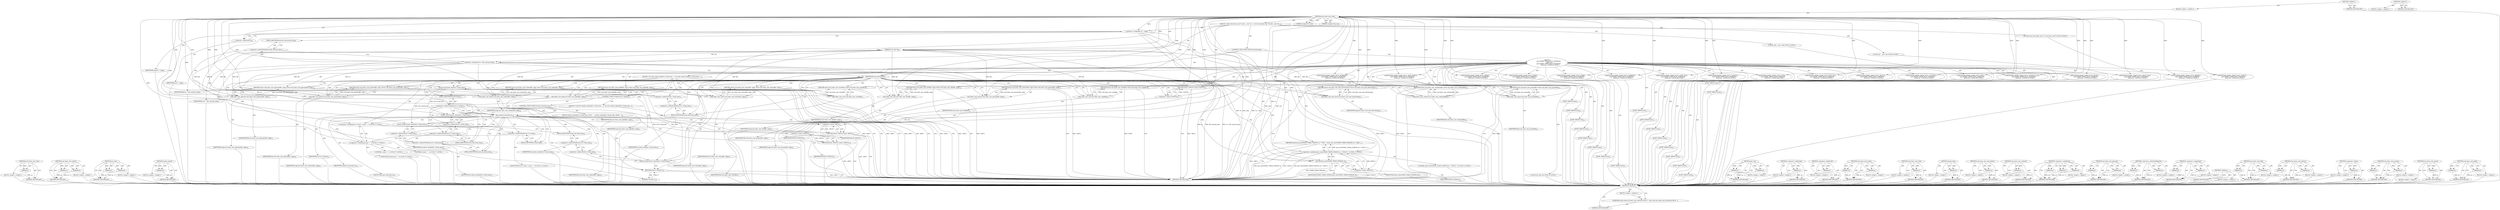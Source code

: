 digraph "&lt;global&gt;" {
vulnerable_278 [label=<(METHOD,snd_timer_user_start)>];
vulnerable_279 [label=<(PARAM,p1)>];
vulnerable_280 [label=<(BLOCK,&lt;empty&gt;,&lt;empty&gt;)>];
vulnerable_281 [label=<(METHOD_RETURN,ANY)>];
vulnerable_258 [label=<(METHOD,snd_timer_user_tselect)>];
vulnerable_259 [label=<(PARAM,p1)>];
vulnerable_260 [label=<(PARAM,p2)>];
vulnerable_261 [label=<(BLOCK,&lt;empty&gt;,&lt;empty&gt;)>];
vulnerable_262 [label=<(METHOD_RETURN,ANY)>];
vulnerable_213 [label=<(METHOD,put_user)>];
vulnerable_214 [label=<(PARAM,p1)>];
vulnerable_215 [label=<(PARAM,p2)>];
vulnerable_216 [label=<(BLOCK,&lt;empty&gt;,&lt;empty&gt;)>];
vulnerable_217 [label=<(METHOD_RETURN,ANY)>];
vulnerable_234 [label=<(METHOD,mutex_unlock)>];
vulnerable_235 [label=<(PARAM,p1)>];
vulnerable_236 [label=<(BLOCK,&lt;empty&gt;,&lt;empty&gt;)>];
vulnerable_237 [label=<(METHOD_RETURN,ANY)>];
vulnerable_6 [label=<(METHOD,&lt;global&gt;)<SUB>1</SUB>>];
vulnerable_7 [label=<(BLOCK,&lt;empty&gt;,&lt;empty&gt;)<SUB>1</SUB>>];
vulnerable_8 [label=<(METHOD,snd_timer_user_ioctl)<SUB>1</SUB>>];
vulnerable_9 [label=<(PARAM,struct file *file)<SUB>1</SUB>>];
vulnerable_10 [label=<(PARAM,unsigned int cmd)<SUB>1</SUB>>];
vulnerable_11 [label=<(PARAM,unsigned long arg)<SUB>2</SUB>>];
vulnerable_12 [label=<(BLOCK,{
 	struct snd_timer_user *tu;
	void __user *ar...,{
 	struct snd_timer_user *tu;
	void __user *ar...)<SUB>3</SUB>>];
vulnerable_13 [label="<(LOCAL,struct snd_timer_user* tu: snd_timer_user*)<SUB>4</SUB>>"];
vulnerable_14 [label="<(LOCAL,void __user: void)<SUB>5</SUB>>"];
vulnerable_15 [label="<(LOCAL,int __user: int)<SUB>6</SUB>>"];
vulnerable_16 [label=<(&lt;operator&gt;.assignment,*p = argp)<SUB>6</SUB>>];
vulnerable_17 [label=<(&lt;operator&gt;.indirection,*p)<SUB>6</SUB>>];
vulnerable_18 [label=<(IDENTIFIER,p,*p = argp)<SUB>6</SUB>>];
vulnerable_19 [label=<(IDENTIFIER,argp,*p = argp)<SUB>6</SUB>>];
vulnerable_20 [label=<(&lt;operator&gt;.assignment,tu = file-&gt;private_data)<SUB>8</SUB>>];
vulnerable_21 [label=<(IDENTIFIER,tu,tu = file-&gt;private_data)<SUB>8</SUB>>];
vulnerable_22 [label=<(&lt;operator&gt;.indirectFieldAccess,file-&gt;private_data)<SUB>8</SUB>>];
vulnerable_23 [label=<(IDENTIFIER,file,tu = file-&gt;private_data)<SUB>8</SUB>>];
vulnerable_24 [label=<(FIELD_IDENTIFIER,private_data,private_data)<SUB>8</SUB>>];
vulnerable_25 [label=<(CONTROL_STRUCTURE,SWITCH,switch(cmd))<SUB>9</SUB>>];
vulnerable_26 [label=<(IDENTIFIER,cmd,switch(cmd))<SUB>9</SUB>>];
vulnerable_27 [label="<(BLOCK,{
	case SNDRV_TIMER_IOCTL_PVERSION:
		return pu...,{
	case SNDRV_TIMER_IOCTL_PVERSION:
		return pu...)<SUB>9</SUB>>"];
vulnerable_28 [label=<(JUMP_TARGET,case)<SUB>10</SUB>>];
vulnerable_29 [label="<(IDENTIFIER,SNDRV_TIMER_IOCTL_PVERSION,{
	case SNDRV_TIMER_IOCTL_PVERSION:
		return pu...)<SUB>10</SUB>>"];
vulnerable_30 [label=<(RETURN,return put_user(SNDRV_TIMER_VERSION, p) ? -EFAU...,return put_user(SNDRV_TIMER_VERSION, p) ? -EFAU...)<SUB>11</SUB>>];
vulnerable_31 [label="<(&lt;operator&gt;.conditional,put_user(SNDRV_TIMER_VERSION, p) ? -EFAULT : 0)<SUB>11</SUB>>"];
vulnerable_32 [label=<(put_user,put_user(SNDRV_TIMER_VERSION, p))<SUB>11</SUB>>];
vulnerable_33 [label=<(IDENTIFIER,SNDRV_TIMER_VERSION,put_user(SNDRV_TIMER_VERSION, p))<SUB>11</SUB>>];
vulnerable_34 [label=<(IDENTIFIER,p,put_user(SNDRV_TIMER_VERSION, p))<SUB>11</SUB>>];
vulnerable_35 [label=<(&lt;operator&gt;.minus,-EFAULT)<SUB>11</SUB>>];
vulnerable_36 [label=<(IDENTIFIER,EFAULT,-EFAULT)<SUB>11</SUB>>];
vulnerable_37 [label="<(LITERAL,0,put_user(SNDRV_TIMER_VERSION, p) ? -EFAULT : 0)<SUB>11</SUB>>"];
vulnerable_38 [label=<(JUMP_TARGET,case)<SUB>12</SUB>>];
vulnerable_39 [label="<(IDENTIFIER,SNDRV_TIMER_IOCTL_NEXT_DEVICE,{
	case SNDRV_TIMER_IOCTL_PVERSION:
		return pu...)<SUB>12</SUB>>"];
vulnerable_40 [label=<(RETURN,return snd_timer_user_next_device(argp);,return snd_timer_user_next_device(argp);)<SUB>13</SUB>>];
vulnerable_41 [label=<(snd_timer_user_next_device,snd_timer_user_next_device(argp))<SUB>13</SUB>>];
vulnerable_42 [label=<(IDENTIFIER,argp,snd_timer_user_next_device(argp))<SUB>13</SUB>>];
vulnerable_43 [label=<(JUMP_TARGET,case)<SUB>14</SUB>>];
vulnerable_44 [label="<(IDENTIFIER,SNDRV_TIMER_IOCTL_TREAD,{
	case SNDRV_TIMER_IOCTL_PVERSION:
		return pu...)<SUB>14</SUB>>"];
vulnerable_45 [label=<(BLOCK,{
 		int xarg;
 
		mutex_lock(&amp;tu-&gt;tread_sem);
...,{
 		int xarg;
 
		mutex_lock(&amp;tu-&gt;tread_sem);
...)<SUB>15</SUB>>];
vulnerable_46 [label="<(LOCAL,int xarg: int)<SUB>16</SUB>>"];
vulnerable_47 [label=<(mutex_lock,mutex_lock(&amp;tu-&gt;tread_sem))<SUB>18</SUB>>];
vulnerable_48 [label=<(&lt;operator&gt;.addressOf,&amp;tu-&gt;tread_sem)<SUB>18</SUB>>];
vulnerable_49 [label=<(&lt;operator&gt;.indirectFieldAccess,tu-&gt;tread_sem)<SUB>18</SUB>>];
vulnerable_50 [label=<(IDENTIFIER,tu,mutex_lock(&amp;tu-&gt;tread_sem))<SUB>18</SUB>>];
vulnerable_51 [label=<(FIELD_IDENTIFIER,tread_sem,tread_sem)<SUB>18</SUB>>];
vulnerable_52 [label=<(CONTROL_STRUCTURE,IF,if (tu-&gt;timeri))<SUB>19</SUB>>];
vulnerable_53 [label=<(&lt;operator&gt;.indirectFieldAccess,tu-&gt;timeri)<SUB>19</SUB>>];
vulnerable_54 [label=<(IDENTIFIER,tu,if (tu-&gt;timeri))<SUB>19</SUB>>];
vulnerable_55 [label=<(FIELD_IDENTIFIER,timeri,timeri)<SUB>19</SUB>>];
vulnerable_56 [label=<(BLOCK,{	/* too late */
			mutex_unlock(&amp;tu-&gt;tread_sem...,{	/* too late */
			mutex_unlock(&amp;tu-&gt;tread_sem...)<SUB>19</SUB>>];
vulnerable_57 [label=<(mutex_unlock,mutex_unlock(&amp;tu-&gt;tread_sem))<SUB>20</SUB>>];
vulnerable_58 [label=<(&lt;operator&gt;.addressOf,&amp;tu-&gt;tread_sem)<SUB>20</SUB>>];
vulnerable_59 [label=<(&lt;operator&gt;.indirectFieldAccess,tu-&gt;tread_sem)<SUB>20</SUB>>];
vulnerable_60 [label=<(IDENTIFIER,tu,mutex_unlock(&amp;tu-&gt;tread_sem))<SUB>20</SUB>>];
vulnerable_61 [label=<(FIELD_IDENTIFIER,tread_sem,tread_sem)<SUB>20</SUB>>];
vulnerable_62 [label=<(RETURN,return -EBUSY;,return -EBUSY;)<SUB>21</SUB>>];
vulnerable_63 [label=<(&lt;operator&gt;.minus,-EBUSY)<SUB>21</SUB>>];
vulnerable_64 [label=<(IDENTIFIER,EBUSY,-EBUSY)<SUB>21</SUB>>];
vulnerable_65 [label=<(CONTROL_STRUCTURE,IF,if (get_user(xarg, p)))<SUB>23</SUB>>];
vulnerable_66 [label=<(get_user,get_user(xarg, p))<SUB>23</SUB>>];
vulnerable_67 [label=<(IDENTIFIER,xarg,get_user(xarg, p))<SUB>23</SUB>>];
vulnerable_68 [label=<(IDENTIFIER,p,get_user(xarg, p))<SUB>23</SUB>>];
vulnerable_69 [label=<(BLOCK,{
			mutex_unlock(&amp;tu-&gt;tread_sem);
 			return -...,{
			mutex_unlock(&amp;tu-&gt;tread_sem);
 			return -...)<SUB>23</SUB>>];
vulnerable_70 [label=<(mutex_unlock,mutex_unlock(&amp;tu-&gt;tread_sem))<SUB>24</SUB>>];
vulnerable_71 [label=<(&lt;operator&gt;.addressOf,&amp;tu-&gt;tread_sem)<SUB>24</SUB>>];
vulnerable_72 [label=<(&lt;operator&gt;.indirectFieldAccess,tu-&gt;tread_sem)<SUB>24</SUB>>];
vulnerable_73 [label=<(IDENTIFIER,tu,mutex_unlock(&amp;tu-&gt;tread_sem))<SUB>24</SUB>>];
vulnerable_74 [label=<(FIELD_IDENTIFIER,tread_sem,tread_sem)<SUB>24</SUB>>];
vulnerable_75 [label=<(RETURN,return -EFAULT;,return -EFAULT;)<SUB>25</SUB>>];
vulnerable_76 [label=<(&lt;operator&gt;.minus,-EFAULT)<SUB>25</SUB>>];
vulnerable_77 [label=<(IDENTIFIER,EFAULT,-EFAULT)<SUB>25</SUB>>];
vulnerable_78 [label="<(&lt;operator&gt;.assignment,tu-&gt;tread = xarg ? 1 : 0)<SUB>27</SUB>>"];
vulnerable_79 [label=<(&lt;operator&gt;.indirectFieldAccess,tu-&gt;tread)<SUB>27</SUB>>];
vulnerable_80 [label="<(IDENTIFIER,tu,tu-&gt;tread = xarg ? 1 : 0)<SUB>27</SUB>>"];
vulnerable_81 [label=<(FIELD_IDENTIFIER,tread,tread)<SUB>27</SUB>>];
vulnerable_82 [label="<(&lt;operator&gt;.conditional,xarg ? 1 : 0)<SUB>27</SUB>>"];
vulnerable_83 [label="<(IDENTIFIER,xarg,xarg ? 1 : 0)<SUB>27</SUB>>"];
vulnerable_84 [label="<(LITERAL,1,xarg ? 1 : 0)<SUB>27</SUB>>"];
vulnerable_85 [label="<(LITERAL,0,xarg ? 1 : 0)<SUB>27</SUB>>"];
vulnerable_86 [label=<(mutex_unlock,mutex_unlock(&amp;tu-&gt;tread_sem))<SUB>28</SUB>>];
vulnerable_87 [label=<(&lt;operator&gt;.addressOf,&amp;tu-&gt;tread_sem)<SUB>28</SUB>>];
vulnerable_88 [label=<(&lt;operator&gt;.indirectFieldAccess,tu-&gt;tread_sem)<SUB>28</SUB>>];
vulnerable_89 [label=<(IDENTIFIER,tu,mutex_unlock(&amp;tu-&gt;tread_sem))<SUB>28</SUB>>];
vulnerable_90 [label=<(FIELD_IDENTIFIER,tread_sem,tread_sem)<SUB>28</SUB>>];
vulnerable_91 [label=<(RETURN,return 0;,return 0;)<SUB>29</SUB>>];
vulnerable_92 [label=<(LITERAL,0,return 0;)<SUB>29</SUB>>];
vulnerable_93 [label=<(JUMP_TARGET,case)<SUB>31</SUB>>];
vulnerable_94 [label="<(IDENTIFIER,SNDRV_TIMER_IOCTL_GINFO,{
	case SNDRV_TIMER_IOCTL_PVERSION:
		return pu...)<SUB>31</SUB>>"];
vulnerable_95 [label=<(RETURN,return snd_timer_user_ginfo(file, argp);,return snd_timer_user_ginfo(file, argp);)<SUB>32</SUB>>];
vulnerable_96 [label=<(snd_timer_user_ginfo,snd_timer_user_ginfo(file, argp))<SUB>32</SUB>>];
vulnerable_97 [label=<(IDENTIFIER,file,snd_timer_user_ginfo(file, argp))<SUB>32</SUB>>];
vulnerable_98 [label=<(IDENTIFIER,argp,snd_timer_user_ginfo(file, argp))<SUB>32</SUB>>];
vulnerable_99 [label=<(JUMP_TARGET,case)<SUB>33</SUB>>];
vulnerable_100 [label="<(IDENTIFIER,SNDRV_TIMER_IOCTL_GPARAMS,{
	case SNDRV_TIMER_IOCTL_PVERSION:
		return pu...)<SUB>33</SUB>>"];
vulnerable_101 [label=<(RETURN,return snd_timer_user_gparams(file, argp);,return snd_timer_user_gparams(file, argp);)<SUB>34</SUB>>];
vulnerable_102 [label=<(snd_timer_user_gparams,snd_timer_user_gparams(file, argp))<SUB>34</SUB>>];
vulnerable_103 [label=<(IDENTIFIER,file,snd_timer_user_gparams(file, argp))<SUB>34</SUB>>];
vulnerable_104 [label=<(IDENTIFIER,argp,snd_timer_user_gparams(file, argp))<SUB>34</SUB>>];
vulnerable_105 [label=<(JUMP_TARGET,case)<SUB>35</SUB>>];
vulnerable_106 [label="<(IDENTIFIER,SNDRV_TIMER_IOCTL_GSTATUS,{
	case SNDRV_TIMER_IOCTL_PVERSION:
		return pu...)<SUB>35</SUB>>"];
vulnerable_107 [label=<(RETURN,return snd_timer_user_gstatus(file, argp);,return snd_timer_user_gstatus(file, argp);)<SUB>36</SUB>>];
vulnerable_108 [label=<(snd_timer_user_gstatus,snd_timer_user_gstatus(file, argp))<SUB>36</SUB>>];
vulnerable_109 [label=<(IDENTIFIER,file,snd_timer_user_gstatus(file, argp))<SUB>36</SUB>>];
vulnerable_110 [label=<(IDENTIFIER,argp,snd_timer_user_gstatus(file, argp))<SUB>36</SUB>>];
vulnerable_111 [label=<(JUMP_TARGET,case)<SUB>37</SUB>>];
vulnerable_112 [label="<(IDENTIFIER,SNDRV_TIMER_IOCTL_SELECT,{
	case SNDRV_TIMER_IOCTL_PVERSION:
		return pu...)<SUB>37</SUB>>"];
vulnerable_113 [label=<(RETURN,return snd_timer_user_tselect(file, argp);,return snd_timer_user_tselect(file, argp);)<SUB>38</SUB>>];
vulnerable_114 [label=<(snd_timer_user_tselect,snd_timer_user_tselect(file, argp))<SUB>38</SUB>>];
vulnerable_115 [label=<(IDENTIFIER,file,snd_timer_user_tselect(file, argp))<SUB>38</SUB>>];
vulnerable_116 [label=<(IDENTIFIER,argp,snd_timer_user_tselect(file, argp))<SUB>38</SUB>>];
vulnerable_117 [label=<(JUMP_TARGET,case)<SUB>39</SUB>>];
vulnerable_118 [label="<(IDENTIFIER,SNDRV_TIMER_IOCTL_INFO,{
	case SNDRV_TIMER_IOCTL_PVERSION:
		return pu...)<SUB>39</SUB>>"];
vulnerable_119 [label=<(RETURN,return snd_timer_user_info(file, argp);,return snd_timer_user_info(file, argp);)<SUB>40</SUB>>];
vulnerable_120 [label=<(snd_timer_user_info,snd_timer_user_info(file, argp))<SUB>40</SUB>>];
vulnerable_121 [label=<(IDENTIFIER,file,snd_timer_user_info(file, argp))<SUB>40</SUB>>];
vulnerable_122 [label=<(IDENTIFIER,argp,snd_timer_user_info(file, argp))<SUB>40</SUB>>];
vulnerable_123 [label=<(JUMP_TARGET,case)<SUB>41</SUB>>];
vulnerable_124 [label="<(IDENTIFIER,SNDRV_TIMER_IOCTL_PARAMS,{
	case SNDRV_TIMER_IOCTL_PVERSION:
		return pu...)<SUB>41</SUB>>"];
vulnerable_125 [label=<(RETURN,return snd_timer_user_params(file, argp);,return snd_timer_user_params(file, argp);)<SUB>42</SUB>>];
vulnerable_126 [label=<(snd_timer_user_params,snd_timer_user_params(file, argp))<SUB>42</SUB>>];
vulnerable_127 [label=<(IDENTIFIER,file,snd_timer_user_params(file, argp))<SUB>42</SUB>>];
vulnerable_128 [label=<(IDENTIFIER,argp,snd_timer_user_params(file, argp))<SUB>42</SUB>>];
vulnerable_129 [label=<(JUMP_TARGET,case)<SUB>43</SUB>>];
vulnerable_130 [label="<(IDENTIFIER,SNDRV_TIMER_IOCTL_STATUS,{
	case SNDRV_TIMER_IOCTL_PVERSION:
		return pu...)<SUB>43</SUB>>"];
vulnerable_131 [label=<(RETURN,return snd_timer_user_status(file, argp);,return snd_timer_user_status(file, argp);)<SUB>44</SUB>>];
vulnerable_132 [label=<(snd_timer_user_status,snd_timer_user_status(file, argp))<SUB>44</SUB>>];
vulnerable_133 [label=<(IDENTIFIER,file,snd_timer_user_status(file, argp))<SUB>44</SUB>>];
vulnerable_134 [label=<(IDENTIFIER,argp,snd_timer_user_status(file, argp))<SUB>44</SUB>>];
vulnerable_135 [label=<(JUMP_TARGET,case)<SUB>45</SUB>>];
vulnerable_136 [label="<(IDENTIFIER,SNDRV_TIMER_IOCTL_START,{
	case SNDRV_TIMER_IOCTL_PVERSION:
		return pu...)<SUB>45</SUB>>"];
vulnerable_137 [label=<(JUMP_TARGET,case)<SUB>46</SUB>>];
vulnerable_138 [label="<(IDENTIFIER,SNDRV_TIMER_IOCTL_START_OLD,{
	case SNDRV_TIMER_IOCTL_PVERSION:
		return pu...)<SUB>46</SUB>>"];
vulnerable_139 [label=<(RETURN,return snd_timer_user_start(file);,return snd_timer_user_start(file);)<SUB>47</SUB>>];
vulnerable_140 [label=<(snd_timer_user_start,snd_timer_user_start(file))<SUB>47</SUB>>];
vulnerable_141 [label=<(IDENTIFIER,file,snd_timer_user_start(file))<SUB>47</SUB>>];
vulnerable_142 [label=<(JUMP_TARGET,case)<SUB>48</SUB>>];
vulnerable_143 [label="<(IDENTIFIER,SNDRV_TIMER_IOCTL_STOP,{
	case SNDRV_TIMER_IOCTL_PVERSION:
		return pu...)<SUB>48</SUB>>"];
vulnerable_144 [label=<(JUMP_TARGET,case)<SUB>49</SUB>>];
vulnerable_145 [label="<(IDENTIFIER,SNDRV_TIMER_IOCTL_STOP_OLD,{
	case SNDRV_TIMER_IOCTL_PVERSION:
		return pu...)<SUB>49</SUB>>"];
vulnerable_146 [label=<(RETURN,return snd_timer_user_stop(file);,return snd_timer_user_stop(file);)<SUB>50</SUB>>];
vulnerable_147 [label=<(snd_timer_user_stop,snd_timer_user_stop(file))<SUB>50</SUB>>];
vulnerable_148 [label=<(IDENTIFIER,file,snd_timer_user_stop(file))<SUB>50</SUB>>];
vulnerable_149 [label=<(JUMP_TARGET,case)<SUB>51</SUB>>];
vulnerable_150 [label="<(IDENTIFIER,SNDRV_TIMER_IOCTL_CONTINUE,{
	case SNDRV_TIMER_IOCTL_PVERSION:
		return pu...)<SUB>51</SUB>>"];
vulnerable_151 [label=<(JUMP_TARGET,case)<SUB>52</SUB>>];
vulnerable_152 [label="<(IDENTIFIER,SNDRV_TIMER_IOCTL_CONTINUE_OLD,{
	case SNDRV_TIMER_IOCTL_PVERSION:
		return pu...)<SUB>52</SUB>>"];
vulnerable_153 [label=<(RETURN,return snd_timer_user_continue(file);,return snd_timer_user_continue(file);)<SUB>53</SUB>>];
vulnerable_154 [label=<(snd_timer_user_continue,snd_timer_user_continue(file))<SUB>53</SUB>>];
vulnerable_155 [label=<(IDENTIFIER,file,snd_timer_user_continue(file))<SUB>53</SUB>>];
vulnerable_156 [label=<(JUMP_TARGET,case)<SUB>54</SUB>>];
vulnerable_157 [label="<(IDENTIFIER,SNDRV_TIMER_IOCTL_PAUSE,{
	case SNDRV_TIMER_IOCTL_PVERSION:
		return pu...)<SUB>54</SUB>>"];
vulnerable_158 [label=<(JUMP_TARGET,case)<SUB>55</SUB>>];
vulnerable_159 [label="<(IDENTIFIER,SNDRV_TIMER_IOCTL_PAUSE_OLD,{
	case SNDRV_TIMER_IOCTL_PVERSION:
		return pu...)<SUB>55</SUB>>"];
vulnerable_160 [label=<(RETURN,return snd_timer_user_pause(file);,return snd_timer_user_pause(file);)<SUB>56</SUB>>];
vulnerable_161 [label=<(snd_timer_user_pause,snd_timer_user_pause(file))<SUB>56</SUB>>];
vulnerable_162 [label=<(IDENTIFIER,file,snd_timer_user_pause(file))<SUB>56</SUB>>];
vulnerable_163 [label=<(RETURN,return -ENOTTY;,return -ENOTTY;)<SUB>58</SUB>>];
vulnerable_164 [label=<(&lt;operator&gt;.minus,-ENOTTY)<SUB>58</SUB>>];
vulnerable_165 [label=<(IDENTIFIER,ENOTTY,-ENOTTY)<SUB>58</SUB>>];
vulnerable_166 [label=<(METHOD_RETURN,long)<SUB>1</SUB>>];
vulnerable_168 [label=<(METHOD_RETURN,ANY)<SUB>1</SUB>>];
vulnerable_238 [label=<(METHOD,get_user)>];
vulnerable_239 [label=<(PARAM,p1)>];
vulnerable_240 [label=<(PARAM,p2)>];
vulnerable_241 [label=<(BLOCK,&lt;empty&gt;,&lt;empty&gt;)>];
vulnerable_242 [label=<(METHOD_RETURN,ANY)>];
vulnerable_198 [label=<(METHOD,&lt;operator&gt;.indirection)>];
vulnerable_199 [label=<(PARAM,p1)>];
vulnerable_200 [label=<(BLOCK,&lt;empty&gt;,&lt;empty&gt;)>];
vulnerable_201 [label=<(METHOD_RETURN,ANY)>];
vulnerable_230 [label=<(METHOD,&lt;operator&gt;.addressOf)>];
vulnerable_231 [label=<(PARAM,p1)>];
vulnerable_232 [label=<(BLOCK,&lt;empty&gt;,&lt;empty&gt;)>];
vulnerable_233 [label=<(METHOD_RETURN,ANY)>];
vulnerable_273 [label=<(METHOD,snd_timer_user_status)>];
vulnerable_274 [label=<(PARAM,p1)>];
vulnerable_275 [label=<(PARAM,p2)>];
vulnerable_276 [label=<(BLOCK,&lt;empty&gt;,&lt;empty&gt;)>];
vulnerable_277 [label=<(METHOD_RETURN,ANY)>];
vulnerable_282 [label=<(METHOD,snd_timer_user_stop)>];
vulnerable_283 [label=<(PARAM,p1)>];
vulnerable_284 [label=<(BLOCK,&lt;empty&gt;,&lt;empty&gt;)>];
vulnerable_285 [label=<(METHOD_RETURN,ANY)>];
vulnerable_226 [label=<(METHOD,mutex_lock)>];
vulnerable_227 [label=<(PARAM,p1)>];
vulnerable_228 [label=<(BLOCK,&lt;empty&gt;,&lt;empty&gt;)>];
vulnerable_229 [label=<(METHOD_RETURN,ANY)>];
vulnerable_222 [label=<(METHOD,snd_timer_user_next_device)>];
vulnerable_223 [label=<(PARAM,p1)>];
vulnerable_224 [label=<(BLOCK,&lt;empty&gt;,&lt;empty&gt;)>];
vulnerable_225 [label=<(METHOD_RETURN,ANY)>];
vulnerable_286 [label=<(METHOD,snd_timer_user_continue)>];
vulnerable_287 [label=<(PARAM,p1)>];
vulnerable_288 [label=<(BLOCK,&lt;empty&gt;,&lt;empty&gt;)>];
vulnerable_289 [label=<(METHOD_RETURN,ANY)>];
vulnerable_207 [label=<(METHOD,&lt;operator&gt;.conditional)>];
vulnerable_208 [label=<(PARAM,p1)>];
vulnerable_209 [label=<(PARAM,p2)>];
vulnerable_210 [label=<(PARAM,p3)>];
vulnerable_211 [label=<(BLOCK,&lt;empty&gt;,&lt;empty&gt;)>];
vulnerable_212 [label=<(METHOD_RETURN,ANY)>];
vulnerable_248 [label=<(METHOD,snd_timer_user_gparams)>];
vulnerable_249 [label=<(PARAM,p1)>];
vulnerable_250 [label=<(PARAM,p2)>];
vulnerable_251 [label=<(BLOCK,&lt;empty&gt;,&lt;empty&gt;)>];
vulnerable_252 [label=<(METHOD_RETURN,ANY)>];
vulnerable_202 [label=<(METHOD,&lt;operator&gt;.indirectFieldAccess)>];
vulnerable_203 [label=<(PARAM,p1)>];
vulnerable_204 [label=<(PARAM,p2)>];
vulnerable_205 [label=<(BLOCK,&lt;empty&gt;,&lt;empty&gt;)>];
vulnerable_206 [label=<(METHOD_RETURN,ANY)>];
vulnerable_193 [label=<(METHOD,&lt;operator&gt;.assignment)>];
vulnerable_194 [label=<(PARAM,p1)>];
vulnerable_195 [label=<(PARAM,p2)>];
vulnerable_196 [label=<(BLOCK,&lt;empty&gt;,&lt;empty&gt;)>];
vulnerable_197 [label=<(METHOD_RETURN,ANY)>];
vulnerable_187 [label=<(METHOD,&lt;global&gt;)<SUB>1</SUB>>];
vulnerable_188 [label=<(BLOCK,&lt;empty&gt;,&lt;empty&gt;)>];
vulnerable_189 [label=<(METHOD_RETURN,ANY)>];
vulnerable_263 [label=<(METHOD,snd_timer_user_info)>];
vulnerable_264 [label=<(PARAM,p1)>];
vulnerable_265 [label=<(PARAM,p2)>];
vulnerable_266 [label=<(BLOCK,&lt;empty&gt;,&lt;empty&gt;)>];
vulnerable_267 [label=<(METHOD_RETURN,ANY)>];
vulnerable_253 [label=<(METHOD,snd_timer_user_gstatus)>];
vulnerable_254 [label=<(PARAM,p1)>];
vulnerable_255 [label=<(PARAM,p2)>];
vulnerable_256 [label=<(BLOCK,&lt;empty&gt;,&lt;empty&gt;)>];
vulnerable_257 [label=<(METHOD_RETURN,ANY)>];
vulnerable_218 [label=<(METHOD,&lt;operator&gt;.minus)>];
vulnerable_219 [label=<(PARAM,p1)>];
vulnerable_220 [label=<(BLOCK,&lt;empty&gt;,&lt;empty&gt;)>];
vulnerable_221 [label=<(METHOD_RETURN,ANY)>];
vulnerable_268 [label=<(METHOD,snd_timer_user_params)>];
vulnerable_269 [label=<(PARAM,p1)>];
vulnerable_270 [label=<(PARAM,p2)>];
vulnerable_271 [label=<(BLOCK,&lt;empty&gt;,&lt;empty&gt;)>];
vulnerable_272 [label=<(METHOD_RETURN,ANY)>];
vulnerable_290 [label=<(METHOD,snd_timer_user_pause)>];
vulnerable_291 [label=<(PARAM,p1)>];
vulnerable_292 [label=<(BLOCK,&lt;empty&gt;,&lt;empty&gt;)>];
vulnerable_293 [label=<(METHOD_RETURN,ANY)>];
vulnerable_243 [label=<(METHOD,snd_timer_user_ginfo)>];
vulnerable_244 [label=<(PARAM,p1)>];
vulnerable_245 [label=<(PARAM,p2)>];
vulnerable_246 [label=<(BLOCK,&lt;empty&gt;,&lt;empty&gt;)>];
vulnerable_247 [label=<(METHOD_RETURN,ANY)>];
fixed_6 [label=<(METHOD,&lt;global&gt;)<SUB>1</SUB>>];
fixed_7 [label=<(BLOCK,&lt;empty&gt;,&lt;empty&gt;)<SUB>1</SUB>>];
fixed_8 [label=<(UNKNOWN,static long snd_timer_user_ioctl(struct file *f...,static long snd_timer_user_ioctl(struct file *f...)<SUB>1</SUB>>];
fixed_9 [label=<(METHOD_RETURN,ANY)<SUB>1</SUB>>];
fixed_14 [label=<(METHOD,&lt;global&gt;)<SUB>1</SUB>>];
fixed_15 [label=<(BLOCK,&lt;empty&gt;,&lt;empty&gt;)>];
fixed_16 [label=<(METHOD_RETURN,ANY)>];
vulnerable_278 -> vulnerable_279  [key=0, label="AST: "];
vulnerable_278 -> vulnerable_279  [key=1, label="DDG: "];
vulnerable_278 -> vulnerable_280  [key=0, label="AST: "];
vulnerable_278 -> vulnerable_281  [key=0, label="AST: "];
vulnerable_278 -> vulnerable_281  [key=1, label="CFG: "];
vulnerable_279 -> vulnerable_281  [key=0, label="DDG: p1"];
vulnerable_280 -> fixed_6  [key=0];
vulnerable_281 -> fixed_6  [key=0];
vulnerable_258 -> vulnerable_259  [key=0, label="AST: "];
vulnerable_258 -> vulnerable_259  [key=1, label="DDG: "];
vulnerable_258 -> vulnerable_261  [key=0, label="AST: "];
vulnerable_258 -> vulnerable_260  [key=0, label="AST: "];
vulnerable_258 -> vulnerable_260  [key=1, label="DDG: "];
vulnerable_258 -> vulnerable_262  [key=0, label="AST: "];
vulnerable_258 -> vulnerable_262  [key=1, label="CFG: "];
vulnerable_259 -> vulnerable_262  [key=0, label="DDG: p1"];
vulnerable_260 -> vulnerable_262  [key=0, label="DDG: p2"];
vulnerable_261 -> fixed_6  [key=0];
vulnerable_262 -> fixed_6  [key=0];
vulnerable_213 -> vulnerable_214  [key=0, label="AST: "];
vulnerable_213 -> vulnerable_214  [key=1, label="DDG: "];
vulnerable_213 -> vulnerable_216  [key=0, label="AST: "];
vulnerable_213 -> vulnerable_215  [key=0, label="AST: "];
vulnerable_213 -> vulnerable_215  [key=1, label="DDG: "];
vulnerable_213 -> vulnerable_217  [key=0, label="AST: "];
vulnerable_213 -> vulnerable_217  [key=1, label="CFG: "];
vulnerable_214 -> vulnerable_217  [key=0, label="DDG: p1"];
vulnerable_215 -> vulnerable_217  [key=0, label="DDG: p2"];
vulnerable_216 -> fixed_6  [key=0];
vulnerable_217 -> fixed_6  [key=0];
vulnerable_234 -> vulnerable_235  [key=0, label="AST: "];
vulnerable_234 -> vulnerable_235  [key=1, label="DDG: "];
vulnerable_234 -> vulnerable_236  [key=0, label="AST: "];
vulnerable_234 -> vulnerable_237  [key=0, label="AST: "];
vulnerable_234 -> vulnerable_237  [key=1, label="CFG: "];
vulnerable_235 -> vulnerable_237  [key=0, label="DDG: p1"];
vulnerable_236 -> fixed_6  [key=0];
vulnerable_237 -> fixed_6  [key=0];
vulnerable_6 -> vulnerable_7  [key=0, label="AST: "];
vulnerable_6 -> vulnerable_168  [key=0, label="AST: "];
vulnerable_6 -> vulnerable_168  [key=1, label="CFG: "];
vulnerable_7 -> vulnerable_8  [key=0, label="AST: "];
vulnerable_8 -> vulnerable_9  [key=0, label="AST: "];
vulnerable_8 -> vulnerable_9  [key=1, label="DDG: "];
vulnerable_8 -> vulnerable_10  [key=0, label="AST: "];
vulnerable_8 -> vulnerable_10  [key=1, label="DDG: "];
vulnerable_8 -> vulnerable_11  [key=0, label="AST: "];
vulnerable_8 -> vulnerable_11  [key=1, label="DDG: "];
vulnerable_8 -> vulnerable_12  [key=0, label="AST: "];
vulnerable_8 -> vulnerable_166  [key=0, label="AST: "];
vulnerable_8 -> vulnerable_17  [key=0, label="CFG: "];
vulnerable_8 -> vulnerable_16  [key=0, label="DDG: "];
vulnerable_8 -> vulnerable_26  [key=0, label="DDG: "];
vulnerable_8 -> vulnerable_29  [key=0, label="DDG: "];
vulnerable_8 -> vulnerable_39  [key=0, label="DDG: "];
vulnerable_8 -> vulnerable_44  [key=0, label="DDG: "];
vulnerable_8 -> vulnerable_94  [key=0, label="DDG: "];
vulnerable_8 -> vulnerable_100  [key=0, label="DDG: "];
vulnerable_8 -> vulnerable_106  [key=0, label="DDG: "];
vulnerable_8 -> vulnerable_112  [key=0, label="DDG: "];
vulnerable_8 -> vulnerable_118  [key=0, label="DDG: "];
vulnerable_8 -> vulnerable_124  [key=0, label="DDG: "];
vulnerable_8 -> vulnerable_130  [key=0, label="DDG: "];
vulnerable_8 -> vulnerable_136  [key=0, label="DDG: "];
vulnerable_8 -> vulnerable_138  [key=0, label="DDG: "];
vulnerable_8 -> vulnerable_143  [key=0, label="DDG: "];
vulnerable_8 -> vulnerable_145  [key=0, label="DDG: "];
vulnerable_8 -> vulnerable_150  [key=0, label="DDG: "];
vulnerable_8 -> vulnerable_152  [key=0, label="DDG: "];
vulnerable_8 -> vulnerable_157  [key=0, label="DDG: "];
vulnerable_8 -> vulnerable_159  [key=0, label="DDG: "];
vulnerable_8 -> vulnerable_164  [key=0, label="DDG: "];
vulnerable_8 -> vulnerable_31  [key=0, label="DDG: "];
vulnerable_8 -> vulnerable_78  [key=0, label="DDG: "];
vulnerable_8 -> vulnerable_91  [key=0, label="DDG: "];
vulnerable_8 -> vulnerable_41  [key=0, label="DDG: "];
vulnerable_8 -> vulnerable_92  [key=0, label="DDG: "];
vulnerable_8 -> vulnerable_96  [key=0, label="DDG: "];
vulnerable_8 -> vulnerable_102  [key=0, label="DDG: "];
vulnerable_8 -> vulnerable_108  [key=0, label="DDG: "];
vulnerable_8 -> vulnerable_114  [key=0, label="DDG: "];
vulnerable_8 -> vulnerable_120  [key=0, label="DDG: "];
vulnerable_8 -> vulnerable_126  [key=0, label="DDG: "];
vulnerable_8 -> vulnerable_132  [key=0, label="DDG: "];
vulnerable_8 -> vulnerable_140  [key=0, label="DDG: "];
vulnerable_8 -> vulnerable_147  [key=0, label="DDG: "];
vulnerable_8 -> vulnerable_154  [key=0, label="DDG: "];
vulnerable_8 -> vulnerable_161  [key=0, label="DDG: "];
vulnerable_8 -> vulnerable_32  [key=0, label="DDG: "];
vulnerable_8 -> vulnerable_35  [key=0, label="DDG: "];
vulnerable_8 -> vulnerable_66  [key=0, label="DDG: "];
vulnerable_8 -> vulnerable_82  [key=0, label="DDG: "];
vulnerable_8 -> vulnerable_63  [key=0, label="DDG: "];
vulnerable_8 -> vulnerable_76  [key=0, label="DDG: "];
vulnerable_9 -> vulnerable_166  [key=0, label="DDG: file"];
vulnerable_9 -> vulnerable_20  [key=0, label="DDG: file"];
vulnerable_9 -> vulnerable_96  [key=0, label="DDG: file"];
vulnerable_9 -> vulnerable_102  [key=0, label="DDG: file"];
vulnerable_9 -> vulnerable_108  [key=0, label="DDG: file"];
vulnerable_9 -> vulnerable_114  [key=0, label="DDG: file"];
vulnerable_9 -> vulnerable_120  [key=0, label="DDG: file"];
vulnerable_9 -> vulnerable_126  [key=0, label="DDG: file"];
vulnerable_9 -> vulnerable_132  [key=0, label="DDG: file"];
vulnerable_9 -> vulnerable_140  [key=0, label="DDG: file"];
vulnerable_9 -> vulnerable_147  [key=0, label="DDG: file"];
vulnerable_9 -> vulnerable_154  [key=0, label="DDG: file"];
vulnerable_9 -> vulnerable_161  [key=0, label="DDG: file"];
vulnerable_10 -> vulnerable_166  [key=0, label="DDG: cmd"];
vulnerable_11 -> vulnerable_166  [key=0, label="DDG: arg"];
vulnerable_12 -> vulnerable_13  [key=0, label="AST: "];
vulnerable_12 -> vulnerable_14  [key=0, label="AST: "];
vulnerable_12 -> vulnerable_15  [key=0, label="AST: "];
vulnerable_12 -> vulnerable_16  [key=0, label="AST: "];
vulnerable_12 -> vulnerable_20  [key=0, label="AST: "];
vulnerable_12 -> vulnerable_25  [key=0, label="AST: "];
vulnerable_12 -> vulnerable_163  [key=0, label="AST: "];
vulnerable_13 -> fixed_6  [key=0];
vulnerable_14 -> fixed_6  [key=0];
vulnerable_15 -> fixed_6  [key=0];
vulnerable_16 -> vulnerable_17  [key=0, label="AST: "];
vulnerable_16 -> vulnerable_19  [key=0, label="AST: "];
vulnerable_16 -> vulnerable_24  [key=0, label="CFG: "];
vulnerable_16 -> vulnerable_166  [key=0, label="DDG: *p"];
vulnerable_16 -> vulnerable_166  [key=1, label="DDG: argp"];
vulnerable_16 -> vulnerable_166  [key=2, label="DDG: *p = argp"];
vulnerable_16 -> vulnerable_32  [key=0, label="DDG: *p"];
vulnerable_16 -> vulnerable_66  [key=0, label="DDG: *p"];
vulnerable_17 -> vulnerable_18  [key=0, label="AST: "];
vulnerable_17 -> vulnerable_16  [key=0, label="CFG: "];
vulnerable_18 -> fixed_6  [key=0];
vulnerable_19 -> fixed_6  [key=0];
vulnerable_20 -> vulnerable_21  [key=0, label="AST: "];
vulnerable_20 -> vulnerable_22  [key=0, label="AST: "];
vulnerable_20 -> vulnerable_26  [key=0, label="CFG: "];
vulnerable_20 -> vulnerable_166  [key=0, label="DDG: tu"];
vulnerable_20 -> vulnerable_166  [key=1, label="DDG: file-&gt;private_data"];
vulnerable_20 -> vulnerable_166  [key=2, label="DDG: tu = file-&gt;private_data"];
vulnerable_20 -> vulnerable_47  [key=0, label="DDG: tu"];
vulnerable_20 -> vulnerable_86  [key=0, label="DDG: tu"];
vulnerable_20 -> vulnerable_57  [key=0, label="DDG: tu"];
vulnerable_20 -> vulnerable_70  [key=0, label="DDG: tu"];
vulnerable_21 -> fixed_6  [key=0];
vulnerable_22 -> vulnerable_23  [key=0, label="AST: "];
vulnerable_22 -> vulnerable_24  [key=0, label="AST: "];
vulnerable_22 -> vulnerable_20  [key=0, label="CFG: "];
vulnerable_23 -> fixed_6  [key=0];
vulnerable_24 -> vulnerable_22  [key=0, label="CFG: "];
vulnerable_25 -> vulnerable_26  [key=0, label="AST: "];
vulnerable_25 -> vulnerable_27  [key=0, label="AST: "];
vulnerable_26 -> vulnerable_32  [key=0, label="CFG: "];
vulnerable_26 -> vulnerable_32  [key=1, label="CDG: "];
vulnerable_26 -> vulnerable_41  [key=0, label="CFG: "];
vulnerable_26 -> vulnerable_41  [key=1, label="CDG: "];
vulnerable_26 -> vulnerable_51  [key=0, label="CFG: "];
vulnerable_26 -> vulnerable_51  [key=1, label="CDG: "];
vulnerable_26 -> vulnerable_96  [key=0, label="CFG: "];
vulnerable_26 -> vulnerable_96  [key=1, label="CDG: "];
vulnerable_26 -> vulnerable_102  [key=0, label="CFG: "];
vulnerable_26 -> vulnerable_102  [key=1, label="CDG: "];
vulnerable_26 -> vulnerable_108  [key=0, label="CFG: "];
vulnerable_26 -> vulnerable_108  [key=1, label="CDG: "];
vulnerable_26 -> vulnerable_114  [key=0, label="CFG: "];
vulnerable_26 -> vulnerable_114  [key=1, label="CDG: "];
vulnerable_26 -> vulnerable_120  [key=0, label="CFG: "];
vulnerable_26 -> vulnerable_120  [key=1, label="CDG: "];
vulnerable_26 -> vulnerable_126  [key=0, label="CFG: "];
vulnerable_26 -> vulnerable_126  [key=1, label="CDG: "];
vulnerable_26 -> vulnerable_132  [key=0, label="CFG: "];
vulnerable_26 -> vulnerable_132  [key=1, label="CDG: "];
vulnerable_26 -> vulnerable_140  [key=0, label="CFG: "];
vulnerable_26 -> vulnerable_140  [key=1, label="CDG: "];
vulnerable_26 -> vulnerable_147  [key=0, label="CFG: "];
vulnerable_26 -> vulnerable_147  [key=1, label="CDG: "];
vulnerable_26 -> vulnerable_154  [key=0, label="CFG: "];
vulnerable_26 -> vulnerable_154  [key=1, label="CDG: "];
vulnerable_26 -> vulnerable_161  [key=0, label="CFG: "];
vulnerable_26 -> vulnerable_161  [key=1, label="CDG: "];
vulnerable_26 -> vulnerable_164  [key=0, label="CFG: "];
vulnerable_26 -> vulnerable_164  [key=1, label="CDG: "];
vulnerable_26 -> vulnerable_107  [key=0, label="CDG: "];
vulnerable_26 -> vulnerable_30  [key=0, label="CDG: "];
vulnerable_26 -> vulnerable_113  [key=0, label="CDG: "];
vulnerable_26 -> vulnerable_146  [key=0, label="CDG: "];
vulnerable_26 -> vulnerable_163  [key=0, label="CDG: "];
vulnerable_26 -> vulnerable_131  [key=0, label="CDG: "];
vulnerable_26 -> vulnerable_119  [key=0, label="CDG: "];
vulnerable_26 -> vulnerable_95  [key=0, label="CDG: "];
vulnerable_26 -> vulnerable_153  [key=0, label="CDG: "];
vulnerable_26 -> vulnerable_40  [key=0, label="CDG: "];
vulnerable_26 -> vulnerable_101  [key=0, label="CDG: "];
vulnerable_26 -> vulnerable_139  [key=0, label="CDG: "];
vulnerable_26 -> vulnerable_47  [key=0, label="CDG: "];
vulnerable_26 -> vulnerable_160  [key=0, label="CDG: "];
vulnerable_26 -> vulnerable_48  [key=0, label="CDG: "];
vulnerable_26 -> vulnerable_49  [key=0, label="CDG: "];
vulnerable_26 -> vulnerable_53  [key=0, label="CDG: "];
vulnerable_26 -> vulnerable_55  [key=0, label="CDG: "];
vulnerable_26 -> vulnerable_125  [key=0, label="CDG: "];
vulnerable_26 -> vulnerable_31  [key=0, label="CDG: "];
vulnerable_27 -> vulnerable_28  [key=0, label="AST: "];
vulnerable_27 -> vulnerable_29  [key=0, label="AST: "];
vulnerable_27 -> vulnerable_30  [key=0, label="AST: "];
vulnerable_27 -> vulnerable_38  [key=0, label="AST: "];
vulnerable_27 -> vulnerable_39  [key=0, label="AST: "];
vulnerable_27 -> vulnerable_40  [key=0, label="AST: "];
vulnerable_27 -> vulnerable_43  [key=0, label="AST: "];
vulnerable_27 -> vulnerable_44  [key=0, label="AST: "];
vulnerable_27 -> vulnerable_45  [key=0, label="AST: "];
vulnerable_27 -> vulnerable_93  [key=0, label="AST: "];
vulnerable_27 -> vulnerable_94  [key=0, label="AST: "];
vulnerable_27 -> vulnerable_95  [key=0, label="AST: "];
vulnerable_27 -> vulnerable_99  [key=0, label="AST: "];
vulnerable_27 -> vulnerable_100  [key=0, label="AST: "];
vulnerable_27 -> vulnerable_101  [key=0, label="AST: "];
vulnerable_27 -> vulnerable_105  [key=0, label="AST: "];
vulnerable_27 -> vulnerable_106  [key=0, label="AST: "];
vulnerable_27 -> vulnerable_107  [key=0, label="AST: "];
vulnerable_27 -> vulnerable_111  [key=0, label="AST: "];
vulnerable_27 -> vulnerable_112  [key=0, label="AST: "];
vulnerable_27 -> vulnerable_113  [key=0, label="AST: "];
vulnerable_27 -> vulnerable_117  [key=0, label="AST: "];
vulnerable_27 -> vulnerable_118  [key=0, label="AST: "];
vulnerable_27 -> vulnerable_119  [key=0, label="AST: "];
vulnerable_27 -> vulnerable_123  [key=0, label="AST: "];
vulnerable_27 -> vulnerable_124  [key=0, label="AST: "];
vulnerable_27 -> vulnerable_125  [key=0, label="AST: "];
vulnerable_27 -> vulnerable_129  [key=0, label="AST: "];
vulnerable_27 -> vulnerable_130  [key=0, label="AST: "];
vulnerable_27 -> vulnerable_131  [key=0, label="AST: "];
vulnerable_27 -> vulnerable_135  [key=0, label="AST: "];
vulnerable_27 -> vulnerable_136  [key=0, label="AST: "];
vulnerable_27 -> vulnerable_137  [key=0, label="AST: "];
vulnerable_27 -> vulnerable_138  [key=0, label="AST: "];
vulnerable_27 -> vulnerable_139  [key=0, label="AST: "];
vulnerable_27 -> vulnerable_142  [key=0, label="AST: "];
vulnerable_27 -> vulnerable_143  [key=0, label="AST: "];
vulnerable_27 -> vulnerable_144  [key=0, label="AST: "];
vulnerable_27 -> vulnerable_145  [key=0, label="AST: "];
vulnerable_27 -> vulnerable_146  [key=0, label="AST: "];
vulnerable_27 -> vulnerable_149  [key=0, label="AST: "];
vulnerable_27 -> vulnerable_150  [key=0, label="AST: "];
vulnerable_27 -> vulnerable_151  [key=0, label="AST: "];
vulnerable_27 -> vulnerable_152  [key=0, label="AST: "];
vulnerable_27 -> vulnerable_153  [key=0, label="AST: "];
vulnerable_27 -> vulnerable_156  [key=0, label="AST: "];
vulnerable_27 -> vulnerable_157  [key=0, label="AST: "];
vulnerable_27 -> vulnerable_158  [key=0, label="AST: "];
vulnerable_27 -> vulnerable_159  [key=0, label="AST: "];
vulnerable_27 -> vulnerable_160  [key=0, label="AST: "];
vulnerable_28 -> fixed_6  [key=0];
vulnerable_29 -> fixed_6  [key=0];
vulnerable_30 -> vulnerable_31  [key=0, label="AST: "];
vulnerable_30 -> vulnerable_166  [key=0, label="CFG: "];
vulnerable_30 -> vulnerable_166  [key=1, label="DDG: &lt;RET&gt;"];
vulnerable_31 -> vulnerable_32  [key=0, label="AST: "];
vulnerable_31 -> vulnerable_35  [key=0, label="AST: "];
vulnerable_31 -> vulnerable_37  [key=0, label="AST: "];
vulnerable_31 -> vulnerable_30  [key=0, label="CFG: "];
vulnerable_31 -> vulnerable_30  [key=1, label="DDG: put_user(SNDRV_TIMER_VERSION, p) ? -EFAULT : 0"];
vulnerable_31 -> vulnerable_166  [key=0, label="DDG: put_user(SNDRV_TIMER_VERSION, p)"];
vulnerable_31 -> vulnerable_166  [key=1, label="DDG: -EFAULT"];
vulnerable_31 -> vulnerable_166  [key=2, label="DDG: put_user(SNDRV_TIMER_VERSION, p) ? -EFAULT : 0"];
vulnerable_32 -> vulnerable_33  [key=0, label="AST: "];
vulnerable_32 -> vulnerable_34  [key=0, label="AST: "];
vulnerable_32 -> vulnerable_35  [key=0, label="CFG: "];
vulnerable_32 -> vulnerable_35  [key=1, label="CDG: "];
vulnerable_32 -> vulnerable_31  [key=0, label="CFG: "];
vulnerable_32 -> vulnerable_166  [key=0, label="DDG: SNDRV_TIMER_VERSION"];
vulnerable_32 -> vulnerable_166  [key=1, label="DDG: p"];
vulnerable_33 -> fixed_6  [key=0];
vulnerable_34 -> fixed_6  [key=0];
vulnerable_35 -> vulnerable_36  [key=0, label="AST: "];
vulnerable_35 -> vulnerable_31  [key=0, label="CFG: "];
vulnerable_35 -> vulnerable_31  [key=1, label="DDG: EFAULT"];
vulnerable_35 -> vulnerable_166  [key=0, label="DDG: EFAULT"];
vulnerable_36 -> fixed_6  [key=0];
vulnerable_37 -> fixed_6  [key=0];
vulnerable_38 -> fixed_6  [key=0];
vulnerable_39 -> fixed_6  [key=0];
vulnerable_40 -> vulnerable_41  [key=0, label="AST: "];
vulnerable_40 -> vulnerable_166  [key=0, label="CFG: "];
vulnerable_40 -> vulnerable_166  [key=1, label="DDG: &lt;RET&gt;"];
vulnerable_41 -> vulnerable_42  [key=0, label="AST: "];
vulnerable_41 -> vulnerable_40  [key=0, label="CFG: "];
vulnerable_41 -> vulnerable_40  [key=1, label="DDG: snd_timer_user_next_device(argp)"];
vulnerable_42 -> fixed_6  [key=0];
vulnerable_43 -> fixed_6  [key=0];
vulnerable_44 -> fixed_6  [key=0];
vulnerable_45 -> vulnerable_46  [key=0, label="AST: "];
vulnerable_45 -> vulnerable_47  [key=0, label="AST: "];
vulnerable_45 -> vulnerable_52  [key=0, label="AST: "];
vulnerable_45 -> vulnerable_65  [key=0, label="AST: "];
vulnerable_45 -> vulnerable_78  [key=0, label="AST: "];
vulnerable_45 -> vulnerable_86  [key=0, label="AST: "];
vulnerable_45 -> vulnerable_91  [key=0, label="AST: "];
vulnerable_46 -> fixed_6  [key=0];
vulnerable_47 -> vulnerable_48  [key=0, label="AST: "];
vulnerable_47 -> vulnerable_55  [key=0, label="CFG: "];
vulnerable_47 -> vulnerable_86  [key=0, label="DDG: &amp;tu-&gt;tread_sem"];
vulnerable_47 -> vulnerable_57  [key=0, label="DDG: &amp;tu-&gt;tread_sem"];
vulnerable_47 -> vulnerable_70  [key=0, label="DDG: &amp;tu-&gt;tread_sem"];
vulnerable_48 -> vulnerable_49  [key=0, label="AST: "];
vulnerable_48 -> vulnerable_47  [key=0, label="CFG: "];
vulnerable_49 -> vulnerable_50  [key=0, label="AST: "];
vulnerable_49 -> vulnerable_51  [key=0, label="AST: "];
vulnerable_49 -> vulnerable_48  [key=0, label="CFG: "];
vulnerable_50 -> fixed_6  [key=0];
vulnerable_51 -> vulnerable_49  [key=0, label="CFG: "];
vulnerable_52 -> vulnerable_53  [key=0, label="AST: "];
vulnerable_52 -> vulnerable_56  [key=0, label="AST: "];
vulnerable_53 -> vulnerable_54  [key=0, label="AST: "];
vulnerable_53 -> vulnerable_55  [key=0, label="AST: "];
vulnerable_53 -> vulnerable_61  [key=0, label="CFG: "];
vulnerable_53 -> vulnerable_61  [key=1, label="CDG: "];
vulnerable_53 -> vulnerable_66  [key=0, label="CFG: "];
vulnerable_53 -> vulnerable_66  [key=1, label="CDG: "];
vulnerable_53 -> vulnerable_57  [key=0, label="CDG: "];
vulnerable_53 -> vulnerable_59  [key=0, label="CDG: "];
vulnerable_53 -> vulnerable_58  [key=0, label="CDG: "];
vulnerable_53 -> vulnerable_63  [key=0, label="CDG: "];
vulnerable_53 -> vulnerable_62  [key=0, label="CDG: "];
vulnerable_54 -> fixed_6  [key=0];
vulnerable_55 -> vulnerable_53  [key=0, label="CFG: "];
vulnerable_56 -> vulnerable_57  [key=0, label="AST: "];
vulnerable_56 -> vulnerable_62  [key=0, label="AST: "];
vulnerable_57 -> vulnerable_58  [key=0, label="AST: "];
vulnerable_57 -> vulnerable_63  [key=0, label="CFG: "];
vulnerable_58 -> vulnerable_59  [key=0, label="AST: "];
vulnerable_58 -> vulnerable_57  [key=0, label="CFG: "];
vulnerable_59 -> vulnerable_60  [key=0, label="AST: "];
vulnerable_59 -> vulnerable_61  [key=0, label="AST: "];
vulnerable_59 -> vulnerable_58  [key=0, label="CFG: "];
vulnerable_60 -> fixed_6  [key=0];
vulnerable_61 -> vulnerable_59  [key=0, label="CFG: "];
vulnerable_62 -> vulnerable_63  [key=0, label="AST: "];
vulnerable_62 -> vulnerable_166  [key=0, label="CFG: "];
vulnerable_62 -> vulnerable_166  [key=1, label="DDG: &lt;RET&gt;"];
vulnerable_63 -> vulnerable_64  [key=0, label="AST: "];
vulnerable_63 -> vulnerable_62  [key=0, label="CFG: "];
vulnerable_63 -> vulnerable_62  [key=1, label="DDG: -EBUSY"];
vulnerable_64 -> fixed_6  [key=0];
vulnerable_65 -> vulnerable_66  [key=0, label="AST: "];
vulnerable_65 -> vulnerable_69  [key=0, label="AST: "];
vulnerable_66 -> vulnerable_67  [key=0, label="AST: "];
vulnerable_66 -> vulnerable_68  [key=0, label="AST: "];
vulnerable_66 -> vulnerable_74  [key=0, label="CFG: "];
vulnerable_66 -> vulnerable_74  [key=1, label="CDG: "];
vulnerable_66 -> vulnerable_81  [key=0, label="CFG: "];
vulnerable_66 -> vulnerable_81  [key=1, label="CDG: "];
vulnerable_66 -> vulnerable_75  [key=0, label="CDG: "];
vulnerable_66 -> vulnerable_76  [key=0, label="CDG: "];
vulnerable_66 -> vulnerable_87  [key=0, label="CDG: "];
vulnerable_66 -> vulnerable_91  [key=0, label="CDG: "];
vulnerable_66 -> vulnerable_90  [key=0, label="CDG: "];
vulnerable_66 -> vulnerable_79  [key=0, label="CDG: "];
vulnerable_66 -> vulnerable_88  [key=0, label="CDG: "];
vulnerable_66 -> vulnerable_70  [key=0, label="CDG: "];
vulnerable_66 -> vulnerable_86  [key=0, label="CDG: "];
vulnerable_66 -> vulnerable_72  [key=0, label="CDG: "];
vulnerable_66 -> vulnerable_82  [key=0, label="CDG: "];
vulnerable_66 -> vulnerable_71  [key=0, label="CDG: "];
vulnerable_66 -> vulnerable_78  [key=0, label="CDG: "];
vulnerable_67 -> fixed_6  [key=0];
vulnerable_68 -> fixed_6  [key=0];
vulnerable_69 -> vulnerable_70  [key=0, label="AST: "];
vulnerable_69 -> vulnerable_75  [key=0, label="AST: "];
vulnerable_70 -> vulnerable_71  [key=0, label="AST: "];
vulnerable_70 -> vulnerable_76  [key=0, label="CFG: "];
vulnerable_71 -> vulnerable_72  [key=0, label="AST: "];
vulnerable_71 -> vulnerable_70  [key=0, label="CFG: "];
vulnerable_72 -> vulnerable_73  [key=0, label="AST: "];
vulnerable_72 -> vulnerable_74  [key=0, label="AST: "];
vulnerable_72 -> vulnerable_71  [key=0, label="CFG: "];
vulnerable_73 -> fixed_6  [key=0];
vulnerable_74 -> vulnerable_72  [key=0, label="CFG: "];
vulnerable_75 -> vulnerable_76  [key=0, label="AST: "];
vulnerable_75 -> vulnerable_166  [key=0, label="CFG: "];
vulnerable_75 -> vulnerable_166  [key=1, label="DDG: &lt;RET&gt;"];
vulnerable_76 -> vulnerable_77  [key=0, label="AST: "];
vulnerable_76 -> vulnerable_75  [key=0, label="CFG: "];
vulnerable_76 -> vulnerable_75  [key=1, label="DDG: -EFAULT"];
vulnerable_77 -> fixed_6  [key=0];
vulnerable_78 -> vulnerable_79  [key=0, label="AST: "];
vulnerable_78 -> vulnerable_82  [key=0, label="AST: "];
vulnerable_78 -> vulnerable_90  [key=0, label="CFG: "];
vulnerable_79 -> vulnerable_80  [key=0, label="AST: "];
vulnerable_79 -> vulnerable_81  [key=0, label="AST: "];
vulnerable_79 -> vulnerable_82  [key=0, label="CFG: "];
vulnerable_80 -> fixed_6  [key=0];
vulnerable_81 -> vulnerable_79  [key=0, label="CFG: "];
vulnerable_82 -> vulnerable_83  [key=0, label="AST: "];
vulnerable_82 -> vulnerable_84  [key=0, label="AST: "];
vulnerable_82 -> vulnerable_85  [key=0, label="AST: "];
vulnerable_82 -> vulnerable_78  [key=0, label="CFG: "];
vulnerable_83 -> fixed_6  [key=0];
vulnerable_84 -> fixed_6  [key=0];
vulnerable_85 -> fixed_6  [key=0];
vulnerable_86 -> vulnerable_87  [key=0, label="AST: "];
vulnerable_86 -> vulnerable_91  [key=0, label="CFG: "];
vulnerable_87 -> vulnerable_88  [key=0, label="AST: "];
vulnerable_87 -> vulnerable_86  [key=0, label="CFG: "];
vulnerable_88 -> vulnerable_89  [key=0, label="AST: "];
vulnerable_88 -> vulnerable_90  [key=0, label="AST: "];
vulnerable_88 -> vulnerable_87  [key=0, label="CFG: "];
vulnerable_89 -> fixed_6  [key=0];
vulnerable_90 -> vulnerable_88  [key=0, label="CFG: "];
vulnerable_91 -> vulnerable_92  [key=0, label="AST: "];
vulnerable_91 -> vulnerable_166  [key=0, label="CFG: "];
vulnerable_91 -> vulnerable_166  [key=1, label="DDG: &lt;RET&gt;"];
vulnerable_92 -> vulnerable_91  [key=0, label="DDG: 0"];
vulnerable_93 -> fixed_6  [key=0];
vulnerable_94 -> fixed_6  [key=0];
vulnerable_95 -> vulnerable_96  [key=0, label="AST: "];
vulnerable_95 -> vulnerable_166  [key=0, label="CFG: "];
vulnerable_95 -> vulnerable_166  [key=1, label="DDG: &lt;RET&gt;"];
vulnerable_96 -> vulnerable_97  [key=0, label="AST: "];
vulnerable_96 -> vulnerable_98  [key=0, label="AST: "];
vulnerable_96 -> vulnerable_95  [key=0, label="CFG: "];
vulnerable_96 -> vulnerable_95  [key=1, label="DDG: snd_timer_user_ginfo(file, argp)"];
vulnerable_97 -> fixed_6  [key=0];
vulnerable_98 -> fixed_6  [key=0];
vulnerable_99 -> fixed_6  [key=0];
vulnerable_100 -> fixed_6  [key=0];
vulnerable_101 -> vulnerable_102  [key=0, label="AST: "];
vulnerable_101 -> vulnerable_166  [key=0, label="CFG: "];
vulnerable_101 -> vulnerable_166  [key=1, label="DDG: &lt;RET&gt;"];
vulnerable_102 -> vulnerable_103  [key=0, label="AST: "];
vulnerable_102 -> vulnerable_104  [key=0, label="AST: "];
vulnerable_102 -> vulnerable_101  [key=0, label="CFG: "];
vulnerable_102 -> vulnerable_101  [key=1, label="DDG: snd_timer_user_gparams(file, argp)"];
vulnerable_103 -> fixed_6  [key=0];
vulnerable_104 -> fixed_6  [key=0];
vulnerable_105 -> fixed_6  [key=0];
vulnerable_106 -> fixed_6  [key=0];
vulnerable_107 -> vulnerable_108  [key=0, label="AST: "];
vulnerable_107 -> vulnerable_166  [key=0, label="CFG: "];
vulnerable_107 -> vulnerable_166  [key=1, label="DDG: &lt;RET&gt;"];
vulnerable_108 -> vulnerable_109  [key=0, label="AST: "];
vulnerable_108 -> vulnerable_110  [key=0, label="AST: "];
vulnerable_108 -> vulnerable_107  [key=0, label="CFG: "];
vulnerable_108 -> vulnerable_107  [key=1, label="DDG: snd_timer_user_gstatus(file, argp)"];
vulnerable_109 -> fixed_6  [key=0];
vulnerable_110 -> fixed_6  [key=0];
vulnerable_111 -> fixed_6  [key=0];
vulnerable_112 -> fixed_6  [key=0];
vulnerable_113 -> vulnerable_114  [key=0, label="AST: "];
vulnerable_113 -> vulnerable_166  [key=0, label="CFG: "];
vulnerable_113 -> vulnerable_166  [key=1, label="DDG: &lt;RET&gt;"];
vulnerable_114 -> vulnerable_115  [key=0, label="AST: "];
vulnerable_114 -> vulnerable_116  [key=0, label="AST: "];
vulnerable_114 -> vulnerable_113  [key=0, label="CFG: "];
vulnerable_114 -> vulnerable_113  [key=1, label="DDG: snd_timer_user_tselect(file, argp)"];
vulnerable_115 -> fixed_6  [key=0];
vulnerable_116 -> fixed_6  [key=0];
vulnerable_117 -> fixed_6  [key=0];
vulnerable_118 -> fixed_6  [key=0];
vulnerable_119 -> vulnerable_120  [key=0, label="AST: "];
vulnerable_119 -> vulnerable_166  [key=0, label="CFG: "];
vulnerable_119 -> vulnerable_166  [key=1, label="DDG: &lt;RET&gt;"];
vulnerable_120 -> vulnerable_121  [key=0, label="AST: "];
vulnerable_120 -> vulnerable_122  [key=0, label="AST: "];
vulnerable_120 -> vulnerable_119  [key=0, label="CFG: "];
vulnerable_120 -> vulnerable_119  [key=1, label="DDG: snd_timer_user_info(file, argp)"];
vulnerable_121 -> fixed_6  [key=0];
vulnerable_122 -> fixed_6  [key=0];
vulnerable_123 -> fixed_6  [key=0];
vulnerable_124 -> fixed_6  [key=0];
vulnerable_125 -> vulnerable_126  [key=0, label="AST: "];
vulnerable_125 -> vulnerable_166  [key=0, label="CFG: "];
vulnerable_125 -> vulnerable_166  [key=1, label="DDG: &lt;RET&gt;"];
vulnerable_126 -> vulnerable_127  [key=0, label="AST: "];
vulnerable_126 -> vulnerable_128  [key=0, label="AST: "];
vulnerable_126 -> vulnerable_125  [key=0, label="CFG: "];
vulnerable_126 -> vulnerable_125  [key=1, label="DDG: snd_timer_user_params(file, argp)"];
vulnerable_127 -> fixed_6  [key=0];
vulnerable_128 -> fixed_6  [key=0];
vulnerable_129 -> fixed_6  [key=0];
vulnerable_130 -> fixed_6  [key=0];
vulnerable_131 -> vulnerable_132  [key=0, label="AST: "];
vulnerable_131 -> vulnerable_166  [key=0, label="CFG: "];
vulnerable_131 -> vulnerable_166  [key=1, label="DDG: &lt;RET&gt;"];
vulnerable_132 -> vulnerable_133  [key=0, label="AST: "];
vulnerable_132 -> vulnerable_134  [key=0, label="AST: "];
vulnerable_132 -> vulnerable_131  [key=0, label="CFG: "];
vulnerable_132 -> vulnerable_131  [key=1, label="DDG: snd_timer_user_status(file, argp)"];
vulnerable_133 -> fixed_6  [key=0];
vulnerable_134 -> fixed_6  [key=0];
vulnerable_135 -> fixed_6  [key=0];
vulnerable_136 -> fixed_6  [key=0];
vulnerable_137 -> fixed_6  [key=0];
vulnerable_138 -> fixed_6  [key=0];
vulnerable_139 -> vulnerable_140  [key=0, label="AST: "];
vulnerable_139 -> vulnerable_166  [key=0, label="CFG: "];
vulnerable_139 -> vulnerable_166  [key=1, label="DDG: &lt;RET&gt;"];
vulnerable_140 -> vulnerable_141  [key=0, label="AST: "];
vulnerable_140 -> vulnerable_139  [key=0, label="CFG: "];
vulnerable_140 -> vulnerable_139  [key=1, label="DDG: snd_timer_user_start(file)"];
vulnerable_141 -> fixed_6  [key=0];
vulnerable_142 -> fixed_6  [key=0];
vulnerable_143 -> fixed_6  [key=0];
vulnerable_144 -> fixed_6  [key=0];
vulnerable_145 -> fixed_6  [key=0];
vulnerable_146 -> vulnerable_147  [key=0, label="AST: "];
vulnerable_146 -> vulnerable_166  [key=0, label="CFG: "];
vulnerable_146 -> vulnerable_166  [key=1, label="DDG: &lt;RET&gt;"];
vulnerable_147 -> vulnerable_148  [key=0, label="AST: "];
vulnerable_147 -> vulnerable_146  [key=0, label="CFG: "];
vulnerable_147 -> vulnerable_146  [key=1, label="DDG: snd_timer_user_stop(file)"];
vulnerable_148 -> fixed_6  [key=0];
vulnerable_149 -> fixed_6  [key=0];
vulnerable_150 -> fixed_6  [key=0];
vulnerable_151 -> fixed_6  [key=0];
vulnerable_152 -> fixed_6  [key=0];
vulnerable_153 -> vulnerable_154  [key=0, label="AST: "];
vulnerable_153 -> vulnerable_166  [key=0, label="CFG: "];
vulnerable_153 -> vulnerable_166  [key=1, label="DDG: &lt;RET&gt;"];
vulnerable_154 -> vulnerable_155  [key=0, label="AST: "];
vulnerable_154 -> vulnerable_153  [key=0, label="CFG: "];
vulnerable_154 -> vulnerable_153  [key=1, label="DDG: snd_timer_user_continue(file)"];
vulnerable_155 -> fixed_6  [key=0];
vulnerable_156 -> fixed_6  [key=0];
vulnerable_157 -> fixed_6  [key=0];
vulnerable_158 -> fixed_6  [key=0];
vulnerable_159 -> fixed_6  [key=0];
vulnerable_160 -> vulnerable_161  [key=0, label="AST: "];
vulnerable_160 -> vulnerable_166  [key=0, label="CFG: "];
vulnerable_160 -> vulnerable_166  [key=1, label="DDG: &lt;RET&gt;"];
vulnerable_161 -> vulnerable_162  [key=0, label="AST: "];
vulnerable_161 -> vulnerable_160  [key=0, label="CFG: "];
vulnerable_161 -> vulnerable_160  [key=1, label="DDG: snd_timer_user_pause(file)"];
vulnerable_162 -> fixed_6  [key=0];
vulnerable_163 -> vulnerable_164  [key=0, label="AST: "];
vulnerable_163 -> vulnerable_166  [key=0, label="CFG: "];
vulnerable_163 -> vulnerable_166  [key=1, label="DDG: &lt;RET&gt;"];
vulnerable_164 -> vulnerable_165  [key=0, label="AST: "];
vulnerable_164 -> vulnerable_163  [key=0, label="CFG: "];
vulnerable_164 -> vulnerable_163  [key=1, label="DDG: -ENOTTY"];
vulnerable_165 -> fixed_6  [key=0];
vulnerable_166 -> fixed_6  [key=0];
vulnerable_168 -> fixed_6  [key=0];
vulnerable_238 -> vulnerable_239  [key=0, label="AST: "];
vulnerable_238 -> vulnerable_239  [key=1, label="DDG: "];
vulnerable_238 -> vulnerable_241  [key=0, label="AST: "];
vulnerable_238 -> vulnerable_240  [key=0, label="AST: "];
vulnerable_238 -> vulnerable_240  [key=1, label="DDG: "];
vulnerable_238 -> vulnerable_242  [key=0, label="AST: "];
vulnerable_238 -> vulnerable_242  [key=1, label="CFG: "];
vulnerable_239 -> vulnerable_242  [key=0, label="DDG: p1"];
vulnerable_240 -> vulnerable_242  [key=0, label="DDG: p2"];
vulnerable_241 -> fixed_6  [key=0];
vulnerable_242 -> fixed_6  [key=0];
vulnerable_198 -> vulnerable_199  [key=0, label="AST: "];
vulnerable_198 -> vulnerable_199  [key=1, label="DDG: "];
vulnerable_198 -> vulnerable_200  [key=0, label="AST: "];
vulnerable_198 -> vulnerable_201  [key=0, label="AST: "];
vulnerable_198 -> vulnerable_201  [key=1, label="CFG: "];
vulnerable_199 -> vulnerable_201  [key=0, label="DDG: p1"];
vulnerable_200 -> fixed_6  [key=0];
vulnerable_201 -> fixed_6  [key=0];
vulnerable_230 -> vulnerable_231  [key=0, label="AST: "];
vulnerable_230 -> vulnerable_231  [key=1, label="DDG: "];
vulnerable_230 -> vulnerable_232  [key=0, label="AST: "];
vulnerable_230 -> vulnerable_233  [key=0, label="AST: "];
vulnerable_230 -> vulnerable_233  [key=1, label="CFG: "];
vulnerable_231 -> vulnerable_233  [key=0, label="DDG: p1"];
vulnerable_232 -> fixed_6  [key=0];
vulnerable_233 -> fixed_6  [key=0];
vulnerable_273 -> vulnerable_274  [key=0, label="AST: "];
vulnerable_273 -> vulnerable_274  [key=1, label="DDG: "];
vulnerable_273 -> vulnerable_276  [key=0, label="AST: "];
vulnerable_273 -> vulnerable_275  [key=0, label="AST: "];
vulnerable_273 -> vulnerable_275  [key=1, label="DDG: "];
vulnerable_273 -> vulnerable_277  [key=0, label="AST: "];
vulnerable_273 -> vulnerable_277  [key=1, label="CFG: "];
vulnerable_274 -> vulnerable_277  [key=0, label="DDG: p1"];
vulnerable_275 -> vulnerable_277  [key=0, label="DDG: p2"];
vulnerable_276 -> fixed_6  [key=0];
vulnerable_277 -> fixed_6  [key=0];
vulnerable_282 -> vulnerable_283  [key=0, label="AST: "];
vulnerable_282 -> vulnerable_283  [key=1, label="DDG: "];
vulnerable_282 -> vulnerable_284  [key=0, label="AST: "];
vulnerable_282 -> vulnerable_285  [key=0, label="AST: "];
vulnerable_282 -> vulnerable_285  [key=1, label="CFG: "];
vulnerable_283 -> vulnerable_285  [key=0, label="DDG: p1"];
vulnerable_284 -> fixed_6  [key=0];
vulnerable_285 -> fixed_6  [key=0];
vulnerable_226 -> vulnerable_227  [key=0, label="AST: "];
vulnerable_226 -> vulnerable_227  [key=1, label="DDG: "];
vulnerable_226 -> vulnerable_228  [key=0, label="AST: "];
vulnerable_226 -> vulnerable_229  [key=0, label="AST: "];
vulnerable_226 -> vulnerable_229  [key=1, label="CFG: "];
vulnerable_227 -> vulnerable_229  [key=0, label="DDG: p1"];
vulnerable_228 -> fixed_6  [key=0];
vulnerable_229 -> fixed_6  [key=0];
vulnerable_222 -> vulnerable_223  [key=0, label="AST: "];
vulnerable_222 -> vulnerable_223  [key=1, label="DDG: "];
vulnerable_222 -> vulnerable_224  [key=0, label="AST: "];
vulnerable_222 -> vulnerable_225  [key=0, label="AST: "];
vulnerable_222 -> vulnerable_225  [key=1, label="CFG: "];
vulnerable_223 -> vulnerable_225  [key=0, label="DDG: p1"];
vulnerable_224 -> fixed_6  [key=0];
vulnerable_225 -> fixed_6  [key=0];
vulnerable_286 -> vulnerable_287  [key=0, label="AST: "];
vulnerable_286 -> vulnerable_287  [key=1, label="DDG: "];
vulnerable_286 -> vulnerable_288  [key=0, label="AST: "];
vulnerable_286 -> vulnerable_289  [key=0, label="AST: "];
vulnerable_286 -> vulnerable_289  [key=1, label="CFG: "];
vulnerable_287 -> vulnerable_289  [key=0, label="DDG: p1"];
vulnerable_288 -> fixed_6  [key=0];
vulnerable_289 -> fixed_6  [key=0];
vulnerable_207 -> vulnerable_208  [key=0, label="AST: "];
vulnerable_207 -> vulnerable_208  [key=1, label="DDG: "];
vulnerable_207 -> vulnerable_211  [key=0, label="AST: "];
vulnerable_207 -> vulnerable_209  [key=0, label="AST: "];
vulnerable_207 -> vulnerable_209  [key=1, label="DDG: "];
vulnerable_207 -> vulnerable_212  [key=0, label="AST: "];
vulnerable_207 -> vulnerable_212  [key=1, label="CFG: "];
vulnerable_207 -> vulnerable_210  [key=0, label="AST: "];
vulnerable_207 -> vulnerable_210  [key=1, label="DDG: "];
vulnerable_208 -> vulnerable_212  [key=0, label="DDG: p1"];
vulnerable_209 -> vulnerable_212  [key=0, label="DDG: p2"];
vulnerable_210 -> vulnerable_212  [key=0, label="DDG: p3"];
vulnerable_211 -> fixed_6  [key=0];
vulnerable_212 -> fixed_6  [key=0];
vulnerable_248 -> vulnerable_249  [key=0, label="AST: "];
vulnerable_248 -> vulnerable_249  [key=1, label="DDG: "];
vulnerable_248 -> vulnerable_251  [key=0, label="AST: "];
vulnerable_248 -> vulnerable_250  [key=0, label="AST: "];
vulnerable_248 -> vulnerable_250  [key=1, label="DDG: "];
vulnerable_248 -> vulnerable_252  [key=0, label="AST: "];
vulnerable_248 -> vulnerable_252  [key=1, label="CFG: "];
vulnerable_249 -> vulnerable_252  [key=0, label="DDG: p1"];
vulnerable_250 -> vulnerable_252  [key=0, label="DDG: p2"];
vulnerable_251 -> fixed_6  [key=0];
vulnerable_252 -> fixed_6  [key=0];
vulnerable_202 -> vulnerable_203  [key=0, label="AST: "];
vulnerable_202 -> vulnerable_203  [key=1, label="DDG: "];
vulnerable_202 -> vulnerable_205  [key=0, label="AST: "];
vulnerable_202 -> vulnerable_204  [key=0, label="AST: "];
vulnerable_202 -> vulnerable_204  [key=1, label="DDG: "];
vulnerable_202 -> vulnerable_206  [key=0, label="AST: "];
vulnerable_202 -> vulnerable_206  [key=1, label="CFG: "];
vulnerable_203 -> vulnerable_206  [key=0, label="DDG: p1"];
vulnerable_204 -> vulnerable_206  [key=0, label="DDG: p2"];
vulnerable_205 -> fixed_6  [key=0];
vulnerable_206 -> fixed_6  [key=0];
vulnerable_193 -> vulnerable_194  [key=0, label="AST: "];
vulnerable_193 -> vulnerable_194  [key=1, label="DDG: "];
vulnerable_193 -> vulnerable_196  [key=0, label="AST: "];
vulnerable_193 -> vulnerable_195  [key=0, label="AST: "];
vulnerable_193 -> vulnerable_195  [key=1, label="DDG: "];
vulnerable_193 -> vulnerable_197  [key=0, label="AST: "];
vulnerable_193 -> vulnerable_197  [key=1, label="CFG: "];
vulnerable_194 -> vulnerable_197  [key=0, label="DDG: p1"];
vulnerable_195 -> vulnerable_197  [key=0, label="DDG: p2"];
vulnerable_196 -> fixed_6  [key=0];
vulnerable_197 -> fixed_6  [key=0];
vulnerable_187 -> vulnerable_188  [key=0, label="AST: "];
vulnerable_187 -> vulnerable_189  [key=0, label="AST: "];
vulnerable_187 -> vulnerable_189  [key=1, label="CFG: "];
vulnerable_188 -> fixed_6  [key=0];
vulnerable_189 -> fixed_6  [key=0];
vulnerable_263 -> vulnerable_264  [key=0, label="AST: "];
vulnerable_263 -> vulnerable_264  [key=1, label="DDG: "];
vulnerable_263 -> vulnerable_266  [key=0, label="AST: "];
vulnerable_263 -> vulnerable_265  [key=0, label="AST: "];
vulnerable_263 -> vulnerable_265  [key=1, label="DDG: "];
vulnerable_263 -> vulnerable_267  [key=0, label="AST: "];
vulnerable_263 -> vulnerable_267  [key=1, label="CFG: "];
vulnerable_264 -> vulnerable_267  [key=0, label="DDG: p1"];
vulnerable_265 -> vulnerable_267  [key=0, label="DDG: p2"];
vulnerable_266 -> fixed_6  [key=0];
vulnerable_267 -> fixed_6  [key=0];
vulnerable_253 -> vulnerable_254  [key=0, label="AST: "];
vulnerable_253 -> vulnerable_254  [key=1, label="DDG: "];
vulnerable_253 -> vulnerable_256  [key=0, label="AST: "];
vulnerable_253 -> vulnerable_255  [key=0, label="AST: "];
vulnerable_253 -> vulnerable_255  [key=1, label="DDG: "];
vulnerable_253 -> vulnerable_257  [key=0, label="AST: "];
vulnerable_253 -> vulnerable_257  [key=1, label="CFG: "];
vulnerable_254 -> vulnerable_257  [key=0, label="DDG: p1"];
vulnerable_255 -> vulnerable_257  [key=0, label="DDG: p2"];
vulnerable_256 -> fixed_6  [key=0];
vulnerable_257 -> fixed_6  [key=0];
vulnerable_218 -> vulnerable_219  [key=0, label="AST: "];
vulnerable_218 -> vulnerable_219  [key=1, label="DDG: "];
vulnerable_218 -> vulnerable_220  [key=0, label="AST: "];
vulnerable_218 -> vulnerable_221  [key=0, label="AST: "];
vulnerable_218 -> vulnerable_221  [key=1, label="CFG: "];
vulnerable_219 -> vulnerable_221  [key=0, label="DDG: p1"];
vulnerable_220 -> fixed_6  [key=0];
vulnerable_221 -> fixed_6  [key=0];
vulnerable_268 -> vulnerable_269  [key=0, label="AST: "];
vulnerable_268 -> vulnerable_269  [key=1, label="DDG: "];
vulnerable_268 -> vulnerable_271  [key=0, label="AST: "];
vulnerable_268 -> vulnerable_270  [key=0, label="AST: "];
vulnerable_268 -> vulnerable_270  [key=1, label="DDG: "];
vulnerable_268 -> vulnerable_272  [key=0, label="AST: "];
vulnerable_268 -> vulnerable_272  [key=1, label="CFG: "];
vulnerable_269 -> vulnerable_272  [key=0, label="DDG: p1"];
vulnerable_270 -> vulnerable_272  [key=0, label="DDG: p2"];
vulnerable_271 -> fixed_6  [key=0];
vulnerable_272 -> fixed_6  [key=0];
vulnerable_290 -> vulnerable_291  [key=0, label="AST: "];
vulnerable_290 -> vulnerable_291  [key=1, label="DDG: "];
vulnerable_290 -> vulnerable_292  [key=0, label="AST: "];
vulnerable_290 -> vulnerable_293  [key=0, label="AST: "];
vulnerable_290 -> vulnerable_293  [key=1, label="CFG: "];
vulnerable_291 -> vulnerable_293  [key=0, label="DDG: p1"];
vulnerable_292 -> fixed_6  [key=0];
vulnerable_293 -> fixed_6  [key=0];
vulnerable_243 -> vulnerable_244  [key=0, label="AST: "];
vulnerable_243 -> vulnerable_244  [key=1, label="DDG: "];
vulnerable_243 -> vulnerable_246  [key=0, label="AST: "];
vulnerable_243 -> vulnerable_245  [key=0, label="AST: "];
vulnerable_243 -> vulnerable_245  [key=1, label="DDG: "];
vulnerable_243 -> vulnerable_247  [key=0, label="AST: "];
vulnerable_243 -> vulnerable_247  [key=1, label="CFG: "];
vulnerable_244 -> vulnerable_247  [key=0, label="DDG: p1"];
vulnerable_245 -> vulnerable_247  [key=0, label="DDG: p2"];
vulnerable_246 -> fixed_6  [key=0];
vulnerable_247 -> fixed_6  [key=0];
fixed_6 -> fixed_7  [key=0, label="AST: "];
fixed_6 -> fixed_9  [key=0, label="AST: "];
fixed_6 -> fixed_8  [key=0, label="CFG: "];
fixed_7 -> fixed_8  [key=0, label="AST: "];
fixed_8 -> fixed_9  [key=0, label="CFG: "];
fixed_14 -> fixed_15  [key=0, label="AST: "];
fixed_14 -> fixed_16  [key=0, label="AST: "];
fixed_14 -> fixed_16  [key=1, label="CFG: "];
}
